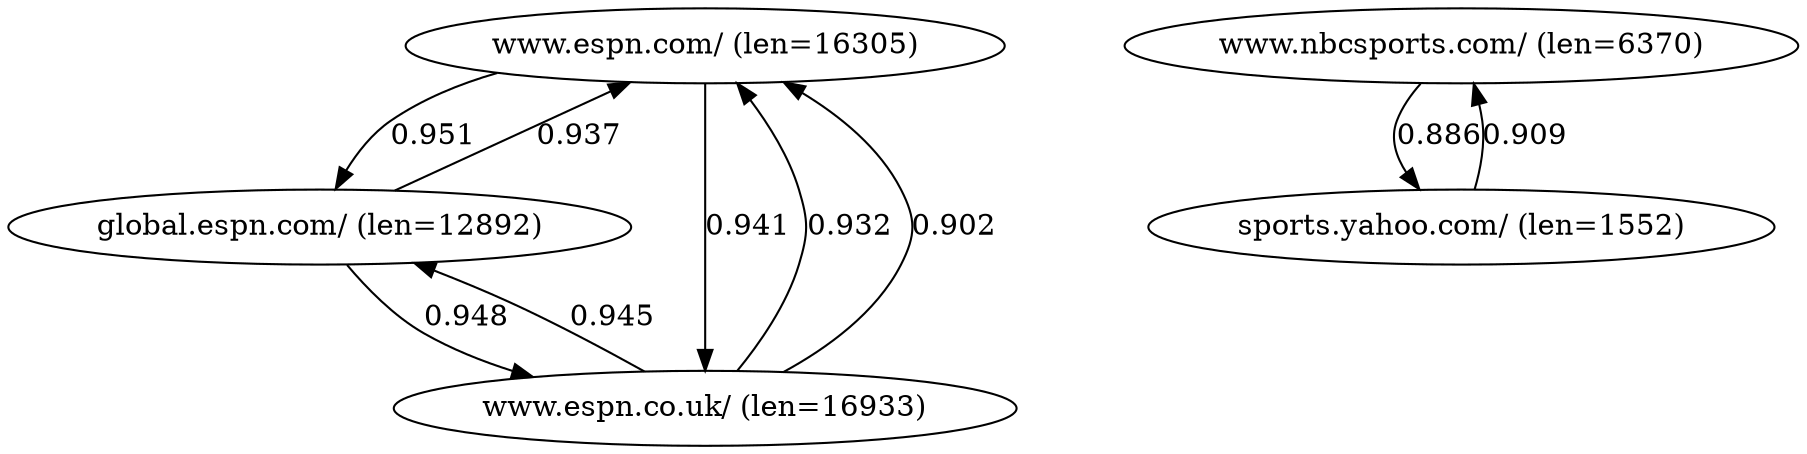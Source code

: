 // Asymmetry in Similirity Scores
digraph {
	"www.espn.com/ (len=16305)"
	"global.espn.com/ (len=12892)"
	"www.espn.com/ (len=16305)" -> "global.espn.com/ (len=12892)" [label=0.951]
	"www.espn.com/ (len=16305)"
	"www.espn.co.uk/ (len=16933)"
	"www.espn.com/ (len=16305)" -> "www.espn.co.uk/ (len=16933)" [label=0.941]
	"global.espn.com/ (len=12892)"
	"www.espn.co.uk/ (len=16933)"
	"global.espn.com/ (len=12892)" -> "www.espn.co.uk/ (len=16933)" [label=0.948]
	"global.espn.com/ (len=12892)"
	"www.espn.com/ (len=16305)"
	"global.espn.com/ (len=12892)" -> "www.espn.com/ (len=16305)" [label=0.937]
	"www.espn.co.uk/ (len=16933)"
	"global.espn.com/ (len=12892)"
	"www.espn.co.uk/ (len=16933)" -> "global.espn.com/ (len=12892)" [label=0.945]
	"www.espn.co.uk/ (len=16933)"
	"www.espn.com/ (len=16305)"
	"www.espn.co.uk/ (len=16933)" -> "www.espn.com/ (len=16305)" [label=0.932]
	"www.espn.co.uk/ (len=16933)"
	"www.espn.com/ (len=16305)"
	"www.espn.co.uk/ (len=16933)" -> "www.espn.com/ (len=16305)" [label=0.902]
	"www.nbcsports.com/ (len=6370)"
	"sports.yahoo.com/ (len=1552)"
	"www.nbcsports.com/ (len=6370)" -> "sports.yahoo.com/ (len=1552)" [label=0.886]
	"sports.yahoo.com/ (len=1552)"
	"www.nbcsports.com/ (len=6370)"
	"sports.yahoo.com/ (len=1552)" -> "www.nbcsports.com/ (len=6370)" [label=0.909]
}
